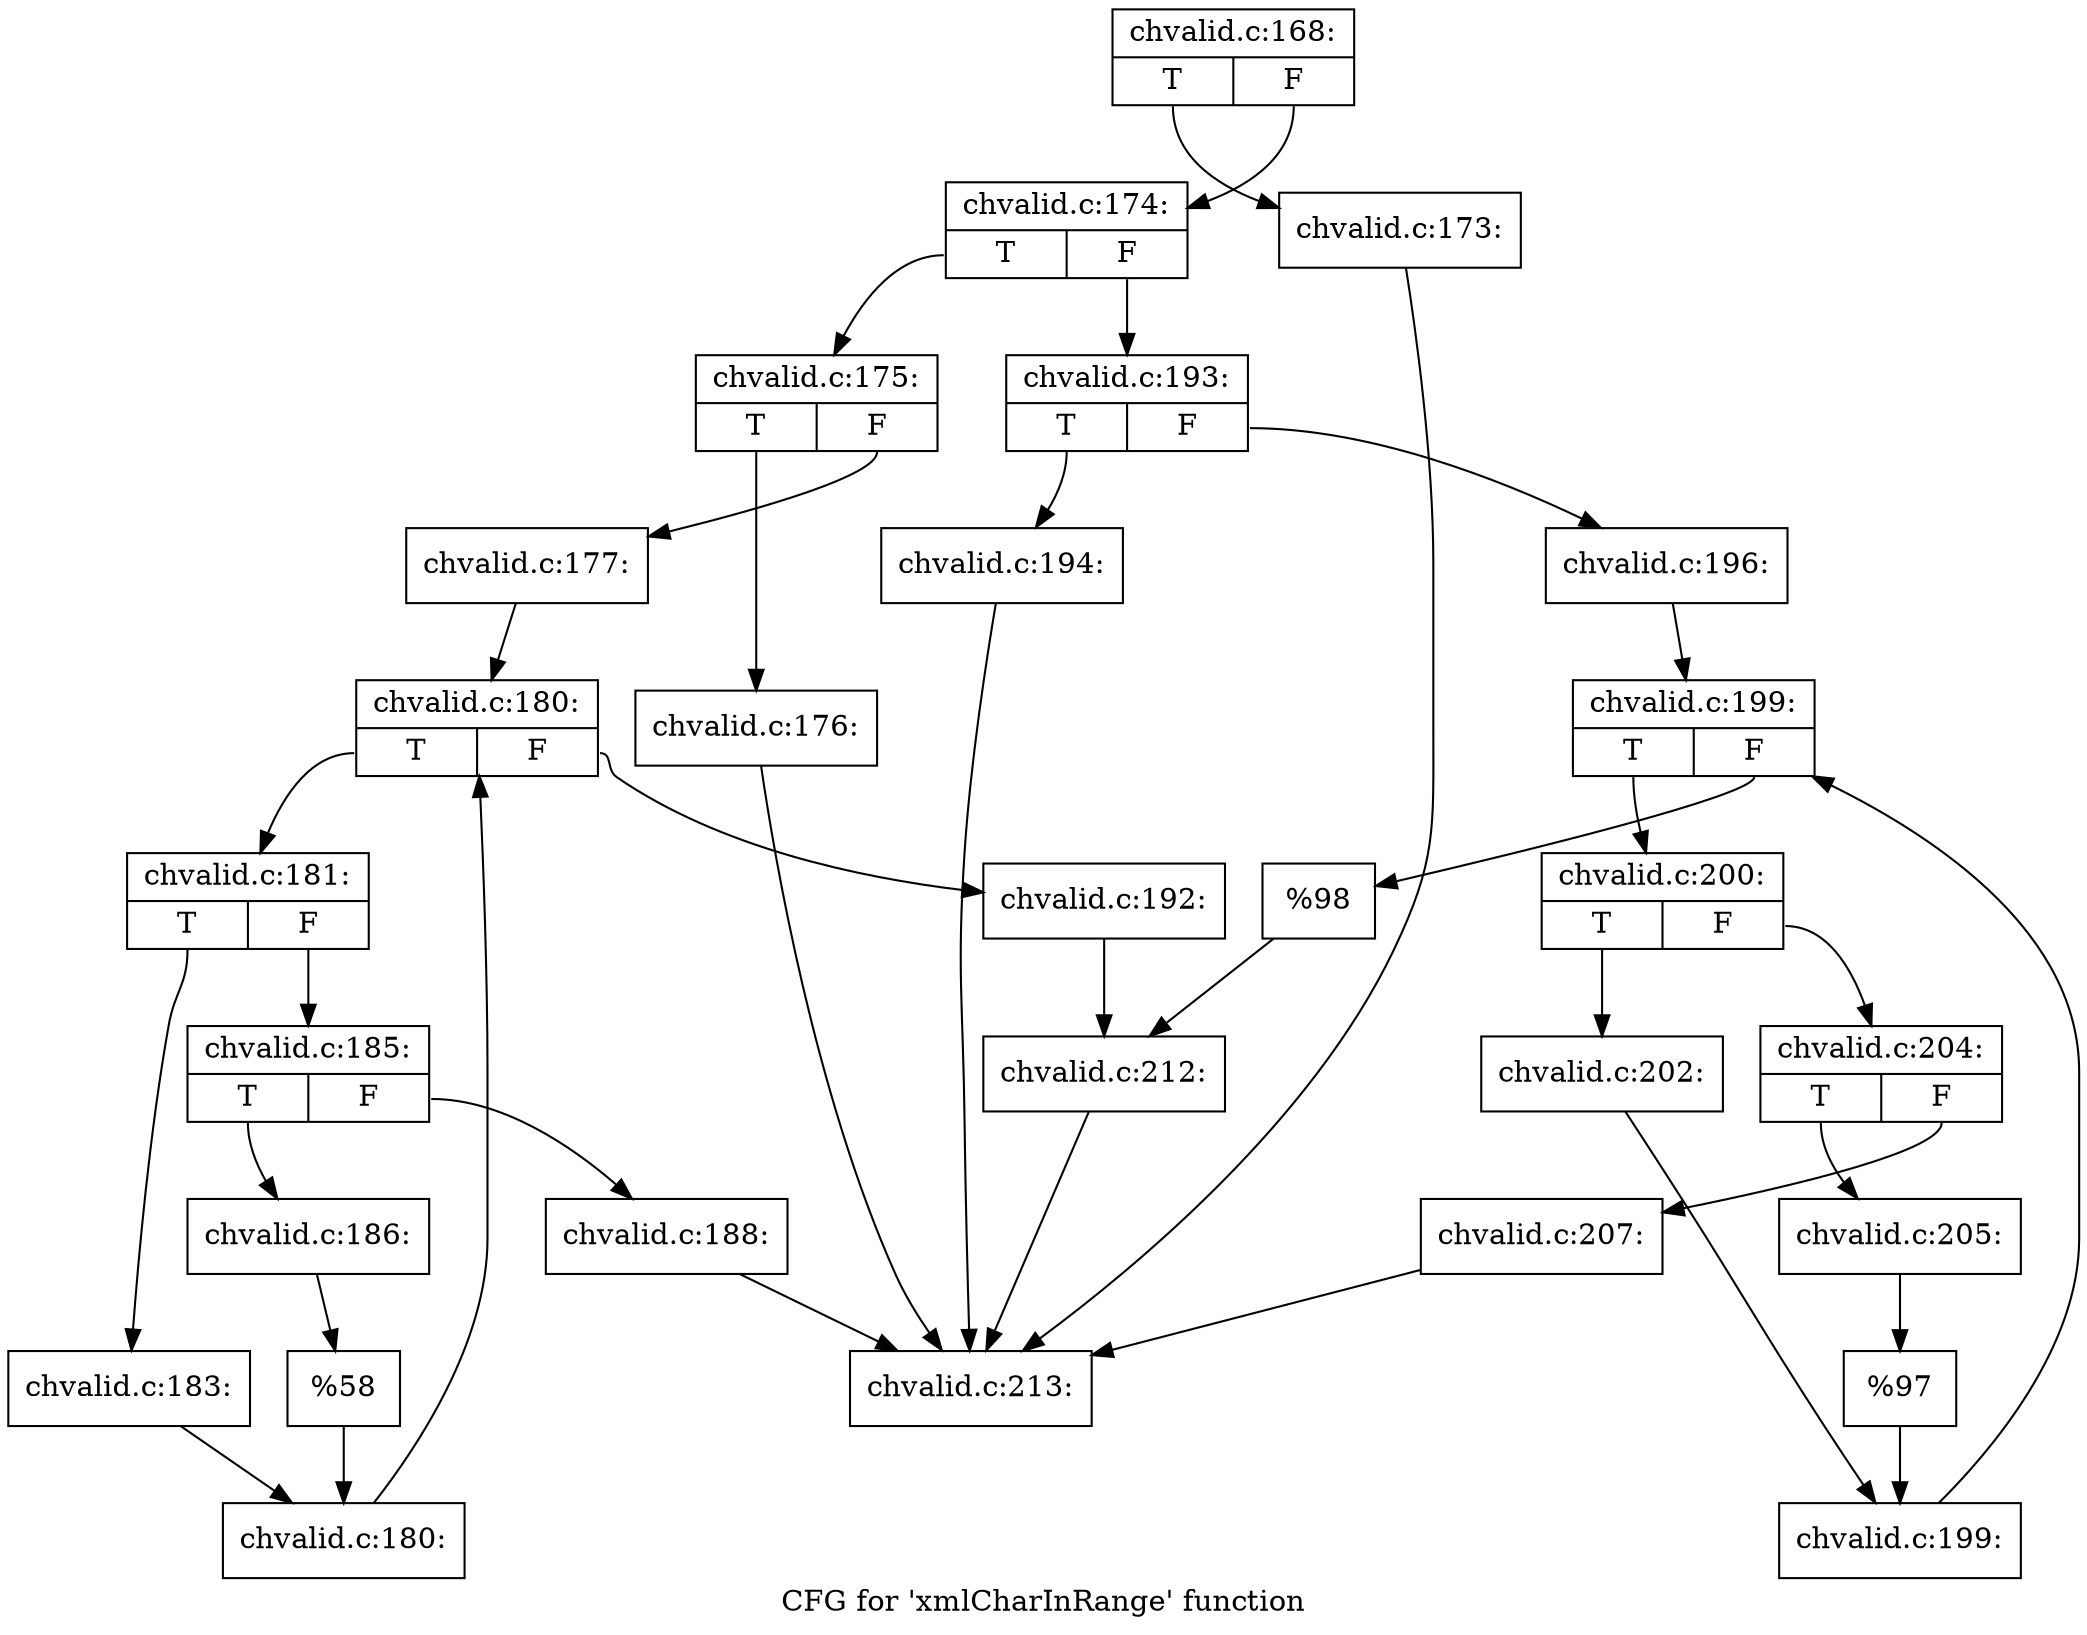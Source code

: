 digraph "CFG for 'xmlCharInRange' function" {
	label="CFG for 'xmlCharInRange' function";

	Node0x54aaad0 [shape=record,label="{chvalid.c:168:|{<s0>T|<s1>F}}"];
	Node0x54aaad0:s0 -> Node0x54b1f60;
	Node0x54aaad0:s1 -> Node0x54b1fb0;
	Node0x54b1f60 [shape=record,label="{chvalid.c:173:}"];
	Node0x54b1f60 -> Node0x54af260;
	Node0x54b1fb0 [shape=record,label="{chvalid.c:174:|{<s0>T|<s1>F}}"];
	Node0x54b1fb0:s0 -> Node0x54b3530;
	Node0x54b1fb0:s1 -> Node0x54b35d0;
	Node0x54b3530 [shape=record,label="{chvalid.c:175:|{<s0>T|<s1>F}}"];
	Node0x54b3530:s0 -> Node0x54b3a00;
	Node0x54b3530:s1 -> Node0x54b3a50;
	Node0x54b3a00 [shape=record,label="{chvalid.c:176:}"];
	Node0x54b3a00 -> Node0x54af260;
	Node0x54b3a50 [shape=record,label="{chvalid.c:177:}"];
	Node0x54b3a50 -> Node0x54b4840;
	Node0x54b4840 [shape=record,label="{chvalid.c:180:|{<s0>T|<s1>F}}"];
	Node0x54b4840:s0 -> Node0x54b4cf0;
	Node0x54b4840:s1 -> Node0x549da30;
	Node0x54b4cf0 [shape=record,label="{chvalid.c:181:|{<s0>T|<s1>F}}"];
	Node0x54b4cf0:s0 -> Node0x54b5210;
	Node0x54b4cf0:s1 -> Node0x54b52b0;
	Node0x54b5210 [shape=record,label="{chvalid.c:183:}"];
	Node0x54b5210 -> Node0x54b5260;
	Node0x54b52b0 [shape=record,label="{chvalid.c:185:|{<s0>T|<s1>F}}"];
	Node0x54b52b0:s0 -> Node0x54b5dc0;
	Node0x54b52b0:s1 -> Node0x54b5e60;
	Node0x54b5dc0 [shape=record,label="{chvalid.c:186:}"];
	Node0x54b5dc0 -> Node0x54b5e10;
	Node0x54b5e60 [shape=record,label="{chvalid.c:188:}"];
	Node0x54b5e60 -> Node0x54af260;
	Node0x54b5e10 [shape=record,label="{%58}"];
	Node0x54b5e10 -> Node0x54b5260;
	Node0x54b5260 [shape=record,label="{chvalid.c:180:}"];
	Node0x54b5260 -> Node0x54b4840;
	Node0x549da30 [shape=record,label="{chvalid.c:192:}"];
	Node0x549da30 -> Node0x54b3580;
	Node0x54b35d0 [shape=record,label="{chvalid.c:193:|{<s0>T|<s1>F}}"];
	Node0x54b35d0:s0 -> Node0x54b8250;
	Node0x54b35d0:s1 -> Node0x54b82a0;
	Node0x54b8250 [shape=record,label="{chvalid.c:194:}"];
	Node0x54b8250 -> Node0x54af260;
	Node0x54b82a0 [shape=record,label="{chvalid.c:196:}"];
	Node0x54b82a0 -> Node0x54b8fc0;
	Node0x54b8fc0 [shape=record,label="{chvalid.c:199:|{<s0>T|<s1>F}}"];
	Node0x54b8fc0:s0 -> Node0x54b93e0;
	Node0x54b8fc0:s1 -> Node0x54b91e0;
	Node0x54b93e0 [shape=record,label="{chvalid.c:200:|{<s0>T|<s1>F}}"];
	Node0x54b93e0:s0 -> Node0x54b98b0;
	Node0x54b93e0:s1 -> Node0x54b9950;
	Node0x54b98b0 [shape=record,label="{chvalid.c:202:}"];
	Node0x54b98b0 -> Node0x54b9900;
	Node0x54b9950 [shape=record,label="{chvalid.c:204:|{<s0>T|<s1>F}}"];
	Node0x54b9950:s0 -> Node0x54b4a60;
	Node0x54b9950:s1 -> Node0x54b4b00;
	Node0x54b4a60 [shape=record,label="{chvalid.c:205:}"];
	Node0x54b4a60 -> Node0x54b4ab0;
	Node0x54b4b00 [shape=record,label="{chvalid.c:207:}"];
	Node0x54b4b00 -> Node0x54af260;
	Node0x54b4ab0 [shape=record,label="{%97}"];
	Node0x54b4ab0 -> Node0x54b9900;
	Node0x54b9900 [shape=record,label="{chvalid.c:199:}"];
	Node0x54b9900 -> Node0x54b8fc0;
	Node0x54b91e0 [shape=record,label="{%98}"];
	Node0x54b91e0 -> Node0x54b3580;
	Node0x54b3580 [shape=record,label="{chvalid.c:212:}"];
	Node0x54b3580 -> Node0x54af260;
	Node0x54af260 [shape=record,label="{chvalid.c:213:}"];
}
